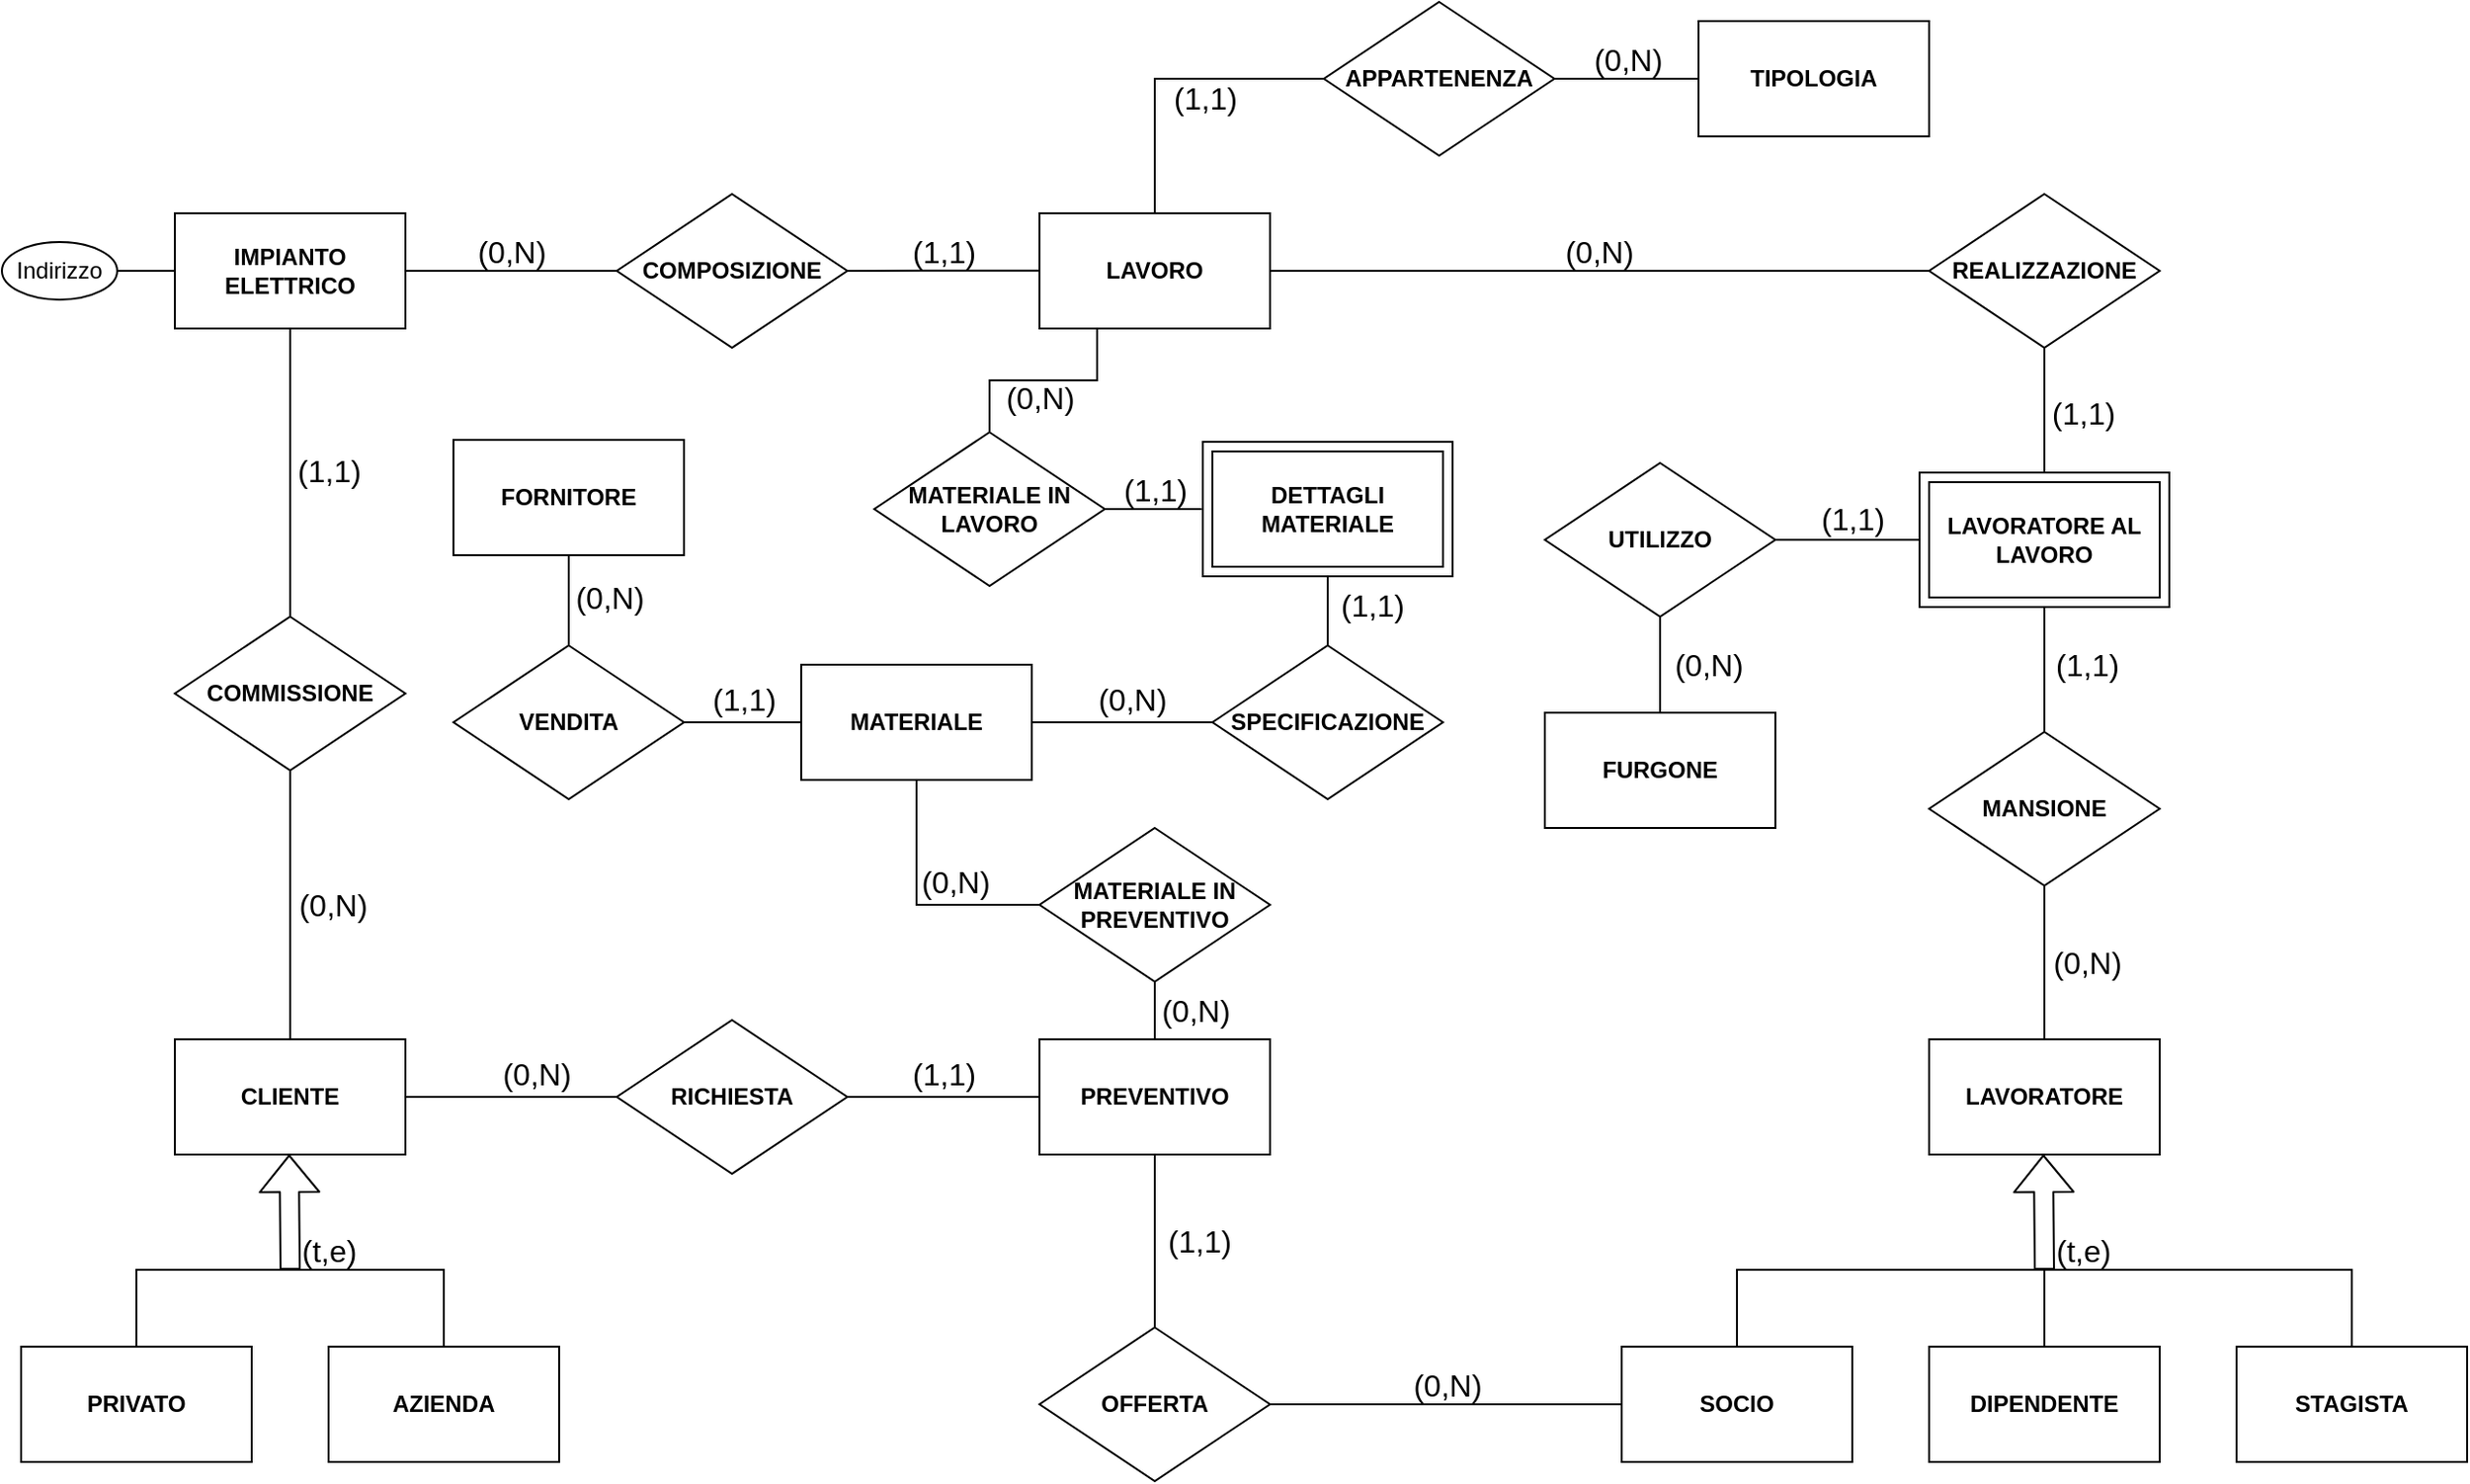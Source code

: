 <mxfile version="14.7.3" type="github">
  <diagram id="R2lEEEUBdFMjLlhIrx00" name="Page-1">
    <mxGraphModel dx="1008" dy="536" grid="0" gridSize="10" guides="1" tooltips="1" connect="1" arrows="1" fold="1" page="1" pageScale="1" pageWidth="850" pageHeight="1100" math="0" shadow="0" extFonts="Permanent Marker^https://fonts.googleapis.com/css?family=Permanent+Marker">
      <root>
        <mxCell id="0" />
        <mxCell id="1" parent="0" />
        <mxCell id="mw7v7OqiFIPlVH7VP6Rh-54" style="edgeStyle=orthogonalEdgeStyle;orthogonalLoop=1;jettySize=auto;html=1;endArrow=none;endFill=0;" parent="1" source="mw7v7OqiFIPlVH7VP6Rh-3" target="mw7v7OqiFIPlVH7VP6Rh-53" edge="1">
          <mxGeometry relative="1" as="geometry" />
        </mxCell>
        <mxCell id="q3cyNkbLDBH9MtJmj8Bj-30" style="edgeStyle=orthogonalEdgeStyle;orthogonalLoop=1;jettySize=auto;html=1;endArrow=none;endFill=0;" edge="1" parent="1" source="mw7v7OqiFIPlVH7VP6Rh-3" target="mw7v7OqiFIPlVH7VP6Rh-36">
          <mxGeometry relative="1" as="geometry" />
        </mxCell>
        <mxCell id="mw7v7OqiFIPlVH7VP6Rh-3" value="&lt;b&gt;CLIENTE&lt;/b&gt;" style="whiteSpace=wrap;html=1;" parent="1" vertex="1">
          <mxGeometry x="310" y="620" width="120" height="60" as="geometry" />
        </mxCell>
        <mxCell id="q3cyNkbLDBH9MtJmj8Bj-10" value="" style="edgeStyle=orthogonalEdgeStyle;orthogonalLoop=1;jettySize=auto;html=1;endArrow=none;endFill=0;" edge="1" parent="1" source="mw7v7OqiFIPlVH7VP6Rh-4" target="mw7v7OqiFIPlVH7VP6Rh-32">
          <mxGeometry relative="1" as="geometry" />
        </mxCell>
        <mxCell id="mw7v7OqiFIPlVH7VP6Rh-4" value="&lt;b&gt;Lavoratore&lt;/b&gt;" style="whiteSpace=wrap;html=1;" parent="1" vertex="1">
          <mxGeometry x="1223" y="620" width="120" height="60" as="geometry" />
        </mxCell>
        <mxCell id="mw7v7OqiFIPlVH7VP6Rh-11" style="edgeStyle=orthogonalEdgeStyle;orthogonalLoop=1;jettySize=auto;html=1;entryX=0.5;entryY=0;entryDx=0;entryDy=0;endArrow=none;endFill=0;exitX=0.5;exitY=0;exitDx=0;exitDy=0;rounded=0;" parent="1" source="mw7v7OqiFIPlVH7VP6Rh-5" target="mw7v7OqiFIPlVH7VP6Rh-6" edge="1">
          <mxGeometry relative="1" as="geometry">
            <Array as="points">
              <mxPoint x="290" y="740" />
              <mxPoint x="450" y="740" />
            </Array>
          </mxGeometry>
        </mxCell>
        <mxCell id="mw7v7OqiFIPlVH7VP6Rh-5" value="&lt;b&gt;Privato&lt;/b&gt;" style="whiteSpace=wrap;html=1;" parent="1" vertex="1">
          <mxGeometry x="230" y="780" width="120" height="60" as="geometry" />
        </mxCell>
        <mxCell id="mw7v7OqiFIPlVH7VP6Rh-6" value="&lt;b&gt;Azienda&lt;/b&gt;" style="whiteSpace=wrap;html=1;" parent="1" vertex="1">
          <mxGeometry x="390" y="780" width="120" height="60" as="geometry" />
        </mxCell>
        <mxCell id="mw7v7OqiFIPlVH7VP6Rh-14" style="edgeStyle=orthogonalEdgeStyle;orthogonalLoop=1;jettySize=auto;html=1;exitX=0.5;exitY=0;exitDx=0;exitDy=0;entryX=0.5;entryY=0;entryDx=0;entryDy=0;endArrow=none;endFill=0;rounded=0;" parent="1" source="mw7v7OqiFIPlVH7VP6Rh-7" target="mw7v7OqiFIPlVH7VP6Rh-10" edge="1">
          <mxGeometry relative="1" as="geometry">
            <Array as="points">
              <mxPoint x="1283" y="740" />
              <mxPoint x="1443" y="740" />
            </Array>
          </mxGeometry>
        </mxCell>
        <mxCell id="mw7v7OqiFIPlVH7VP6Rh-7" value="&lt;b&gt;Dipendente&lt;/b&gt;" style="whiteSpace=wrap;html=1;" parent="1" vertex="1">
          <mxGeometry x="1223" y="780" width="120" height="60" as="geometry" />
        </mxCell>
        <mxCell id="mw7v7OqiFIPlVH7VP6Rh-13" style="edgeStyle=orthogonalEdgeStyle;orthogonalLoop=1;jettySize=auto;html=1;entryX=0.5;entryY=0;entryDx=0;entryDy=0;endArrow=none;endFill=0;exitX=0.5;exitY=0;exitDx=0;exitDy=0;rounded=0;" parent="1" source="mw7v7OqiFIPlVH7VP6Rh-9" target="mw7v7OqiFIPlVH7VP6Rh-7" edge="1">
          <mxGeometry relative="1" as="geometry">
            <Array as="points">
              <mxPoint x="1143" y="740" />
              <mxPoint x="1303" y="740" />
            </Array>
          </mxGeometry>
        </mxCell>
        <mxCell id="mw7v7OqiFIPlVH7VP6Rh-9" value="&lt;b&gt;Socio&lt;/b&gt;" style="whiteSpace=wrap;html=1;" parent="1" vertex="1">
          <mxGeometry x="1063" y="780" width="120" height="60" as="geometry" />
        </mxCell>
        <mxCell id="mw7v7OqiFIPlVH7VP6Rh-10" value="&lt;b&gt;STAGISTA&lt;/b&gt;" style="whiteSpace=wrap;html=1;" parent="1" vertex="1">
          <mxGeometry x="1383" y="780" width="120" height="60" as="geometry" />
        </mxCell>
        <mxCell id="mw7v7OqiFIPlVH7VP6Rh-12" value="" style="shape=flexArrow;endArrow=classic;html=1;entryX=0.5;entryY=1;entryDx=0;entryDy=0;" parent="1" edge="1">
          <mxGeometry width="50" height="50" relative="1" as="geometry">
            <mxPoint x="370" y="740" as="sourcePoint" />
            <mxPoint x="369.5" y="680" as="targetPoint" />
          </mxGeometry>
        </mxCell>
        <mxCell id="mw7v7OqiFIPlVH7VP6Rh-15" value="" style="shape=flexArrow;endArrow=classic;html=1;entryX=0.5;entryY=1;entryDx=0;entryDy=0;" parent="1" edge="1">
          <mxGeometry width="50" height="50" relative="1" as="geometry">
            <mxPoint x="1283" y="740" as="sourcePoint" />
            <mxPoint x="1282.5" y="680" as="targetPoint" />
          </mxGeometry>
        </mxCell>
        <mxCell id="q3cyNkbLDBH9MtJmj8Bj-5" value="" style="edgeStyle=orthogonalEdgeStyle;orthogonalLoop=1;jettySize=auto;html=1;endArrow=none;endFill=0;exitX=0.5;exitY=0;exitDx=0;exitDy=0;" edge="1" parent="1" source="q3cyNkbLDBH9MtJmj8Bj-116" target="q3cyNkbLDBH9MtJmj8Bj-2">
          <mxGeometry relative="1" as="geometry">
            <mxPoint x="1283" y="330" as="sourcePoint" />
          </mxGeometry>
        </mxCell>
        <mxCell id="q3cyNkbLDBH9MtJmj8Bj-15" value="" style="edgeStyle=orthogonalEdgeStyle;orthogonalLoop=1;jettySize=auto;html=1;endArrow=none;endFill=0;" edge="1" parent="1" source="mw7v7OqiFIPlVH7VP6Rh-27" target="q3cyNkbLDBH9MtJmj8Bj-4">
          <mxGeometry relative="1" as="geometry" />
        </mxCell>
        <mxCell id="mw7v7OqiFIPlVH7VP6Rh-27" value="&lt;b&gt;Impianto Elettrico&lt;/b&gt;" style="whiteSpace=wrap;html=1;" parent="1" vertex="1">
          <mxGeometry x="310" y="190" width="120" height="60" as="geometry" />
        </mxCell>
        <mxCell id="q3cyNkbLDBH9MtJmj8Bj-11" value="" style="edgeStyle=orthogonalEdgeStyle;orthogonalLoop=1;jettySize=auto;html=1;endArrow=none;endFill=0;entryX=0.5;entryY=1;entryDx=0;entryDy=0;" edge="1" parent="1" source="mw7v7OqiFIPlVH7VP6Rh-32" target="q3cyNkbLDBH9MtJmj8Bj-116">
          <mxGeometry relative="1" as="geometry">
            <mxPoint x="1283" y="390" as="targetPoint" />
          </mxGeometry>
        </mxCell>
        <mxCell id="mw7v7OqiFIPlVH7VP6Rh-32" value="&lt;b&gt;MANSIONE&lt;/b&gt;" style="rhombus;whiteSpace=wrap;html=1;" parent="1" vertex="1">
          <mxGeometry x="1223" y="460" width="120" height="80" as="geometry" />
        </mxCell>
        <mxCell id="mw7v7OqiFIPlVH7VP6Rh-37" style="edgeStyle=orthogonalEdgeStyle;orthogonalLoop=1;jettySize=auto;html=1;endArrow=none;endFill=0;" parent="1" source="mw7v7OqiFIPlVH7VP6Rh-36" target="mw7v7OqiFIPlVH7VP6Rh-27" edge="1">
          <mxGeometry relative="1" as="geometry" />
        </mxCell>
        <mxCell id="mw7v7OqiFIPlVH7VP6Rh-36" value="&lt;b&gt;COMMISSIONE&lt;/b&gt;" style="rhombus;whiteSpace=wrap;html=1;" parent="1" vertex="1">
          <mxGeometry x="310" y="400" width="120" height="80" as="geometry" />
        </mxCell>
        <mxCell id="q3cyNkbLDBH9MtJmj8Bj-61" value="" style="edgeStyle=orthogonalEdgeStyle;orthogonalLoop=1;jettySize=auto;html=1;endArrow=none;endFill=0;entryX=0;entryY=0.5;entryDx=0;entryDy=0;" edge="1" parent="1" source="mw7v7OqiFIPlVH7VP6Rh-40" target="q3cyNkbLDBH9MtJmj8Bj-116">
          <mxGeometry relative="1" as="geometry">
            <mxPoint x="1223" y="360" as="targetPoint" />
          </mxGeometry>
        </mxCell>
        <mxCell id="q3cyNkbLDBH9MtJmj8Bj-62" value="" style="edgeStyle=orthogonalEdgeStyle;orthogonalLoop=1;jettySize=auto;html=1;endArrow=none;endFill=0;" edge="1" parent="1" source="mw7v7OqiFIPlVH7VP6Rh-40" target="q3cyNkbLDBH9MtJmj8Bj-48">
          <mxGeometry relative="1" as="geometry" />
        </mxCell>
        <mxCell id="mw7v7OqiFIPlVH7VP6Rh-40" value="&lt;b&gt;UTILIZZO&lt;/b&gt;" style="rhombus;whiteSpace=wrap;html=1;" parent="1" vertex="1">
          <mxGeometry x="1023" y="320" width="120" height="80" as="geometry" />
        </mxCell>
        <mxCell id="mw7v7OqiFIPlVH7VP6Rh-55" style="edgeStyle=orthogonalEdgeStyle;orthogonalLoop=1;jettySize=auto;html=1;endArrow=none;endFill=0;" parent="1" source="mw7v7OqiFIPlVH7VP6Rh-43" target="mw7v7OqiFIPlVH7VP6Rh-53" edge="1">
          <mxGeometry relative="1" as="geometry" />
        </mxCell>
        <mxCell id="mw7v7OqiFIPlVH7VP6Rh-57" style="edgeStyle=orthogonalEdgeStyle;orthogonalLoop=1;jettySize=auto;html=1;endArrow=none;endFill=0;" parent="1" source="q3cyNkbLDBH9MtJmj8Bj-49" target="mw7v7OqiFIPlVH7VP6Rh-56" edge="1">
          <mxGeometry relative="1" as="geometry">
            <mxPoint x="923" y="650" as="sourcePoint" />
          </mxGeometry>
        </mxCell>
        <mxCell id="q3cyNkbLDBH9MtJmj8Bj-27" value="" style="edgeStyle=orthogonalEdgeStyle;orthogonalLoop=1;jettySize=auto;html=1;endArrow=none;endFill=0;" edge="1" parent="1" source="mw7v7OqiFIPlVH7VP6Rh-43" target="mw7v7OqiFIPlVH7VP6Rh-51">
          <mxGeometry relative="1" as="geometry" />
        </mxCell>
        <mxCell id="mw7v7OqiFIPlVH7VP6Rh-43" value="&lt;b&gt;Preventivo&lt;/b&gt;" style="whiteSpace=wrap;html=1;" parent="1" vertex="1">
          <mxGeometry x="760" y="620" width="120" height="60" as="geometry" />
        </mxCell>
        <mxCell id="q3cyNkbLDBH9MtJmj8Bj-19" value="" style="edgeStyle=orthogonalEdgeStyle;orthogonalLoop=1;jettySize=auto;html=1;endArrow=none;endFill=0;" edge="1" parent="1" source="mw7v7OqiFIPlVH7VP6Rh-44" target="q3cyNkbLDBH9MtJmj8Bj-18">
          <mxGeometry relative="1" as="geometry" />
        </mxCell>
        <mxCell id="mw7v7OqiFIPlVH7VP6Rh-44" value="&lt;b&gt;MATERIALE&lt;/b&gt;" style="whiteSpace=wrap;html=1;" parent="1" vertex="1">
          <mxGeometry x="636" y="425" width="120" height="60" as="geometry" />
        </mxCell>
        <mxCell id="mw7v7OqiFIPlVH7VP6Rh-45" value="&lt;b&gt;Tipologia&lt;/b&gt;" style="whiteSpace=wrap;html=1;" parent="1" vertex="1">
          <mxGeometry x="1103" y="90" width="120" height="60" as="geometry" />
        </mxCell>
        <mxCell id="q3cyNkbLDBH9MtJmj8Bj-82" value="" style="edgeStyle=orthogonalEdgeStyle;orthogonalLoop=1;jettySize=auto;html=1;endArrow=none;endFill=0;" edge="1" parent="1" source="mw7v7OqiFIPlVH7VP6Rh-46" target="mw7v7OqiFIPlVH7VP6Rh-44">
          <mxGeometry relative="1" as="geometry" />
        </mxCell>
        <mxCell id="q3cyNkbLDBH9MtJmj8Bj-83" value="" style="edgeStyle=orthogonalEdgeStyle;orthogonalLoop=1;jettySize=auto;html=1;endArrow=none;endFill=0;entryX=0.5;entryY=1;entryDx=0;entryDy=0;" edge="1" parent="1" source="mw7v7OqiFIPlVH7VP6Rh-46" target="q3cyNkbLDBH9MtJmj8Bj-113">
          <mxGeometry relative="1" as="geometry">
            <mxPoint x="910.0" y="374.0" as="targetPoint" />
          </mxGeometry>
        </mxCell>
        <mxCell id="mw7v7OqiFIPlVH7VP6Rh-46" value="&lt;b&gt;SPECIFICAZIONE&lt;br&gt;&lt;/b&gt;" style="rhombus;whiteSpace=wrap;html=1;" parent="1" vertex="1">
          <mxGeometry x="850" y="415" width="120" height="80" as="geometry" />
        </mxCell>
        <mxCell id="mw7v7OqiFIPlVH7VP6Rh-62" style="edgeStyle=orthogonalEdgeStyle;orthogonalLoop=1;jettySize=auto;html=1;endArrow=none;endFill=0;" parent="1" source="mw7v7OqiFIPlVH7VP6Rh-50" target="mw7v7OqiFIPlVH7VP6Rh-45" edge="1">
          <mxGeometry relative="1" as="geometry" />
        </mxCell>
        <mxCell id="q3cyNkbLDBH9MtJmj8Bj-23" style="edgeStyle=orthogonalEdgeStyle;orthogonalLoop=1;jettySize=auto;html=1;entryX=0.5;entryY=0;entryDx=0;entryDy=0;endArrow=none;endFill=0;rounded=0;" edge="1" parent="1" source="mw7v7OqiFIPlVH7VP6Rh-50" target="q3cyNkbLDBH9MtJmj8Bj-51">
          <mxGeometry relative="1" as="geometry" />
        </mxCell>
        <mxCell id="mw7v7OqiFIPlVH7VP6Rh-50" value="&lt;b&gt;APPARTENENZA&lt;br&gt;&lt;/b&gt;" style="rhombus;whiteSpace=wrap;html=1;" parent="1" vertex="1">
          <mxGeometry x="908" y="80" width="120" height="80" as="geometry" />
        </mxCell>
        <mxCell id="q3cyNkbLDBH9MtJmj8Bj-29" value="" style="edgeStyle=orthogonalEdgeStyle;orthogonalLoop=1;jettySize=auto;html=1;endArrow=none;endFill=0;rounded=0;" edge="1" parent="1" source="mw7v7OqiFIPlVH7VP6Rh-51" target="mw7v7OqiFIPlVH7VP6Rh-44">
          <mxGeometry relative="1" as="geometry" />
        </mxCell>
        <mxCell id="mw7v7OqiFIPlVH7VP6Rh-51" value="&lt;b&gt;MATERIALE IN&lt;br&gt;PREVENTIVO&lt;br&gt;&lt;/b&gt;" style="rhombus;whiteSpace=wrap;html=1;" parent="1" vertex="1">
          <mxGeometry x="760" y="510" width="120" height="80" as="geometry" />
        </mxCell>
        <mxCell id="mw7v7OqiFIPlVH7VP6Rh-53" value="&lt;b&gt;RICHIESTA&lt;/b&gt;" style="rhombus;whiteSpace=wrap;html=1;" parent="1" vertex="1">
          <mxGeometry x="540" y="610" width="120" height="80" as="geometry" />
        </mxCell>
        <mxCell id="mw7v7OqiFIPlVH7VP6Rh-56" value="&lt;b&gt;OFFERTA&lt;/b&gt;" style="rhombus;whiteSpace=wrap;html=1;" parent="1" vertex="1">
          <mxGeometry x="760" y="770" width="120" height="80" as="geometry" />
        </mxCell>
        <mxCell id="q3cyNkbLDBH9MtJmj8Bj-6" value="" style="edgeStyle=orthogonalEdgeStyle;orthogonalLoop=1;jettySize=auto;html=1;endArrow=none;endFill=0;" edge="1" parent="1" source="q3cyNkbLDBH9MtJmj8Bj-2" target="q3cyNkbLDBH9MtJmj8Bj-51">
          <mxGeometry relative="1" as="geometry">
            <mxPoint x="923" y="220" as="targetPoint" />
          </mxGeometry>
        </mxCell>
        <mxCell id="q3cyNkbLDBH9MtJmj8Bj-2" value="&lt;b&gt;REALIZZAZIONE&lt;/b&gt;" style="rhombus;whiteSpace=wrap;html=1;" vertex="1" parent="1">
          <mxGeometry x="1223" y="180" width="120" height="80" as="geometry" />
        </mxCell>
        <mxCell id="q3cyNkbLDBH9MtJmj8Bj-7" value="" style="edgeStyle=orthogonalEdgeStyle;orthogonalLoop=1;jettySize=auto;html=1;endArrow=none;endFill=0;exitX=0.011;exitY=0.498;exitDx=0;exitDy=0;exitPerimeter=0;" edge="1" parent="1" source="q3cyNkbLDBH9MtJmj8Bj-51" target="q3cyNkbLDBH9MtJmj8Bj-4">
          <mxGeometry relative="1" as="geometry" />
        </mxCell>
        <mxCell id="q3cyNkbLDBH9MtJmj8Bj-3" value="&lt;b&gt;Lavoro&lt;/b&gt;" style="whiteSpace=wrap;html=1;" vertex="1" parent="1">
          <mxGeometry x="760" y="190" width="120" height="60" as="geometry" />
        </mxCell>
        <mxCell id="q3cyNkbLDBH9MtJmj8Bj-4" value="&lt;b&gt;COMPOSIZIONE&lt;/b&gt;" style="rhombus;whiteSpace=wrap;html=1;" vertex="1" parent="1">
          <mxGeometry x="540" y="180" width="120" height="80" as="geometry" />
        </mxCell>
        <mxCell id="q3cyNkbLDBH9MtJmj8Bj-21" value="" style="edgeStyle=orthogonalEdgeStyle;orthogonalLoop=1;jettySize=auto;html=1;endArrow=none;endFill=0;" edge="1" parent="1" source="q3cyNkbLDBH9MtJmj8Bj-18" target="q3cyNkbLDBH9MtJmj8Bj-20">
          <mxGeometry relative="1" as="geometry" />
        </mxCell>
        <mxCell id="q3cyNkbLDBH9MtJmj8Bj-18" value="&lt;b&gt;VENDITA&lt;/b&gt;" style="rhombus;whiteSpace=wrap;html=1;" vertex="1" parent="1">
          <mxGeometry x="455" y="415" width="120" height="80" as="geometry" />
        </mxCell>
        <mxCell id="q3cyNkbLDBH9MtJmj8Bj-20" value="&lt;b&gt;FORNITORE&lt;/b&gt;" style="whiteSpace=wrap;html=1;" vertex="1" parent="1">
          <mxGeometry x="455" y="308" width="120" height="60" as="geometry" />
        </mxCell>
        <mxCell id="q3cyNkbLDBH9MtJmj8Bj-33" value="&lt;b&gt;Privato&lt;/b&gt;" style="whiteSpace=wrap;html=1;" vertex="1" parent="1">
          <mxGeometry x="230" y="780" width="120" height="60" as="geometry" />
        </mxCell>
        <mxCell id="q3cyNkbLDBH9MtJmj8Bj-34" value="&lt;b&gt;Azienda&lt;/b&gt;" style="whiteSpace=wrap;html=1;" vertex="1" parent="1">
          <mxGeometry x="390" y="780" width="120" height="60" as="geometry" />
        </mxCell>
        <mxCell id="q3cyNkbLDBH9MtJmj8Bj-35" value="&lt;b&gt;Privato&lt;/b&gt;" style="whiteSpace=wrap;html=1;" vertex="1" parent="1">
          <mxGeometry x="230" y="780" width="120" height="60" as="geometry" />
        </mxCell>
        <mxCell id="q3cyNkbLDBH9MtJmj8Bj-36" value="&lt;b&gt;Azienda&lt;/b&gt;" style="whiteSpace=wrap;html=1;" vertex="1" parent="1">
          <mxGeometry x="390" y="780" width="120" height="60" as="geometry" />
        </mxCell>
        <mxCell id="q3cyNkbLDBH9MtJmj8Bj-38" value="&lt;b&gt;Impianto Elettrico&lt;/b&gt;" style="whiteSpace=wrap;html=1;" vertex="1" parent="1">
          <mxGeometry x="310" y="190" width="120" height="60" as="geometry" />
        </mxCell>
        <mxCell id="q3cyNkbLDBH9MtJmj8Bj-40" value="&lt;b&gt;Preventivo&lt;/b&gt;" style="whiteSpace=wrap;html=1;" vertex="1" parent="1">
          <mxGeometry x="760" y="620" width="120" height="60" as="geometry" />
        </mxCell>
        <mxCell id="q3cyNkbLDBH9MtJmj8Bj-42" value="&lt;b&gt;Lavoro&lt;/b&gt;" style="whiteSpace=wrap;html=1;" vertex="1" parent="1">
          <mxGeometry x="760" y="190" width="120" height="60" as="geometry" />
        </mxCell>
        <mxCell id="q3cyNkbLDBH9MtJmj8Bj-43" value="&lt;b&gt;Tipologia&lt;/b&gt;" style="whiteSpace=wrap;html=1;" vertex="1" parent="1">
          <mxGeometry x="1103" y="90" width="120" height="60" as="geometry" />
        </mxCell>
        <mxCell id="q3cyNkbLDBH9MtJmj8Bj-44" value="&lt;b&gt;PRIVATO&lt;/b&gt;" style="whiteSpace=wrap;html=1;" vertex="1" parent="1">
          <mxGeometry x="230" y="780" width="120" height="60" as="geometry" />
        </mxCell>
        <mxCell id="q3cyNkbLDBH9MtJmj8Bj-45" value="&lt;b&gt;AZIENDA&lt;/b&gt;" style="whiteSpace=wrap;html=1;" vertex="1" parent="1">
          <mxGeometry x="390" y="780" width="120" height="60" as="geometry" />
        </mxCell>
        <mxCell id="q3cyNkbLDBH9MtJmj8Bj-47" value="&lt;b&gt;IMPIANTO ELETTRICO&lt;/b&gt;" style="whiteSpace=wrap;html=1;" vertex="1" parent="1">
          <mxGeometry x="310" y="190" width="120" height="60" as="geometry" />
        </mxCell>
        <mxCell id="q3cyNkbLDBH9MtJmj8Bj-48" value="&lt;b&gt;FURGONE&lt;/b&gt;" style="whiteSpace=wrap;html=1;" vertex="1" parent="1">
          <mxGeometry x="1023" y="450" width="120" height="60" as="geometry" />
        </mxCell>
        <mxCell id="q3cyNkbLDBH9MtJmj8Bj-49" value="&lt;b&gt;PREVENTIVO&lt;/b&gt;" style="whiteSpace=wrap;html=1;" vertex="1" parent="1">
          <mxGeometry x="760" y="620" width="120" height="60" as="geometry" />
        </mxCell>
        <mxCell id="q3cyNkbLDBH9MtJmj8Bj-51" value="&lt;b&gt;LAVORO&lt;/b&gt;" style="whiteSpace=wrap;html=1;" vertex="1" parent="1">
          <mxGeometry x="760" y="190" width="120" height="60" as="geometry" />
        </mxCell>
        <mxCell id="q3cyNkbLDBH9MtJmj8Bj-52" value="&lt;b&gt;TIPOLOGIA&lt;/b&gt;" style="whiteSpace=wrap;html=1;" vertex="1" parent="1">
          <mxGeometry x="1103" y="90" width="120" height="60" as="geometry" />
        </mxCell>
        <mxCell id="q3cyNkbLDBH9MtJmj8Bj-54" value="&lt;b&gt;LAVORATORE&lt;/b&gt;" style="whiteSpace=wrap;html=1;" vertex="1" parent="1">
          <mxGeometry x="1223" y="620" width="120" height="60" as="geometry" />
        </mxCell>
        <mxCell id="q3cyNkbLDBH9MtJmj8Bj-112" style="edgeStyle=orthogonalEdgeStyle;rounded=0;orthogonalLoop=1;jettySize=auto;html=1;endArrow=none;endFill=0;" edge="1" parent="1" source="q3cyNkbLDBH9MtJmj8Bj-55" target="mw7v7OqiFIPlVH7VP6Rh-56">
          <mxGeometry relative="1" as="geometry" />
        </mxCell>
        <mxCell id="q3cyNkbLDBH9MtJmj8Bj-55" value="&lt;b&gt;SOCIO&lt;/b&gt;" style="whiteSpace=wrap;html=1;" vertex="1" parent="1">
          <mxGeometry x="1063" y="780" width="120" height="60" as="geometry" />
        </mxCell>
        <mxCell id="q3cyNkbLDBH9MtJmj8Bj-56" value="&lt;b&gt;DIPENDENTE&lt;/b&gt;" style="whiteSpace=wrap;html=1;" vertex="1" parent="1">
          <mxGeometry x="1223" y="780" width="120" height="60" as="geometry" />
        </mxCell>
        <mxCell id="q3cyNkbLDBH9MtJmj8Bj-59" value="&lt;font style=&quot;font-size: 16px&quot;&gt;(t,e)&lt;/font&gt;" style="text;html=1;align=center;verticalAlign=middle;resizable=0;points=[];autosize=1;strokeColor=none;" vertex="1" parent="1">
          <mxGeometry x="370" y="720" width="40" height="20" as="geometry" />
        </mxCell>
        <mxCell id="q3cyNkbLDBH9MtJmj8Bj-60" value="&lt;font style=&quot;font-size: 16px&quot;&gt;(t,e)&lt;/font&gt;" style="text;html=1;align=center;verticalAlign=middle;resizable=0;points=[];autosize=1;strokeColor=none;" vertex="1" parent="1">
          <mxGeometry x="1283" y="720" width="40" height="20" as="geometry" />
        </mxCell>
        <mxCell id="q3cyNkbLDBH9MtJmj8Bj-63" value="&lt;font style=&quot;font-size: 16px&quot;&gt;(0,N)&lt;/font&gt;" style="text;html=1;align=center;verticalAlign=middle;resizable=0;points=[];autosize=1;strokeColor=none;" vertex="1" parent="1">
          <mxGeometry x="367" y="540" width="50" height="20" as="geometry" />
        </mxCell>
        <mxCell id="q3cyNkbLDBH9MtJmj8Bj-64" value="&lt;font style=&quot;font-size: 16px&quot;&gt;(1,1)&lt;/font&gt;" style="text;html=1;align=center;verticalAlign=middle;resizable=0;points=[];autosize=1;strokeColor=none;" vertex="1" parent="1">
          <mxGeometry x="365" y="314" width="50" height="20" as="geometry" />
        </mxCell>
        <mxCell id="q3cyNkbLDBH9MtJmj8Bj-68" style="edgeStyle=orthogonalEdgeStyle;orthogonalLoop=1;jettySize=auto;html=1;entryX=0;entryY=0.5;entryDx=0;entryDy=0;endArrow=none;endFill=0;" edge="1" parent="1" source="q3cyNkbLDBH9MtJmj8Bj-66" target="q3cyNkbLDBH9MtJmj8Bj-47">
          <mxGeometry relative="1" as="geometry" />
        </mxCell>
        <mxCell id="q3cyNkbLDBH9MtJmj8Bj-66" value="Indirizzo" style="ellipse;whiteSpace=wrap;html=1;" vertex="1" parent="1">
          <mxGeometry x="220" y="205" width="60" height="30" as="geometry" />
        </mxCell>
        <mxCell id="q3cyNkbLDBH9MtJmj8Bj-69" value="&lt;font style=&quot;font-size: 16px&quot;&gt;(1,1)&lt;/font&gt;" style="text;html=1;align=center;verticalAlign=middle;resizable=0;points=[];autosize=1;strokeColor=none;" vertex="1" parent="1">
          <mxGeometry x="685" y="200" width="50" height="20" as="geometry" />
        </mxCell>
        <mxCell id="q3cyNkbLDBH9MtJmj8Bj-70" value="&lt;font style=&quot;font-size: 16px&quot;&gt;(1,1)&lt;/font&gt;" style="text;html=1;align=center;verticalAlign=middle;resizable=0;points=[];autosize=1;strokeColor=none;" vertex="1" parent="1">
          <mxGeometry x="1278" y="284" width="50" height="20" as="geometry" />
        </mxCell>
        <mxCell id="q3cyNkbLDBH9MtJmj8Bj-71" value="&lt;font style=&quot;font-size: 16px&quot;&gt;(1,1)&lt;/font&gt;" style="text;html=1;align=center;verticalAlign=middle;resizable=0;points=[];autosize=1;strokeColor=none;" vertex="1" parent="1">
          <mxGeometry x="818" y="715" width="50" height="20" as="geometry" />
        </mxCell>
        <mxCell id="q3cyNkbLDBH9MtJmj8Bj-72" value="&lt;font style=&quot;font-size: 16px&quot;&gt;(1,1)&lt;/font&gt;" style="text;html=1;align=center;verticalAlign=middle;resizable=0;points=[];autosize=1;strokeColor=none;" vertex="1" parent="1">
          <mxGeometry x="685" y="628" width="50" height="20" as="geometry" />
        </mxCell>
        <mxCell id="q3cyNkbLDBH9MtJmj8Bj-74" value="&lt;font style=&quot;font-size: 16px&quot;&gt;(1,1)&lt;/font&gt;" style="text;html=1;align=center;verticalAlign=middle;resizable=0;points=[];autosize=1;strokeColor=none;" vertex="1" parent="1">
          <mxGeometry x="821" y="120" width="50" height="20" as="geometry" />
        </mxCell>
        <mxCell id="q3cyNkbLDBH9MtJmj8Bj-75" value="&lt;font style=&quot;font-size: 16px&quot;&gt;(0,N)&lt;/font&gt;" style="text;html=1;align=center;verticalAlign=middle;resizable=0;points=[];autosize=1;strokeColor=none;" vertex="1" parent="1">
          <mxGeometry x="473" y="628" width="50" height="20" as="geometry" />
        </mxCell>
        <mxCell id="q3cyNkbLDBH9MtJmj8Bj-76" value="&lt;font style=&quot;font-size: 16px&quot;&gt;(1,1)&lt;/font&gt;" style="text;html=1;align=center;verticalAlign=middle;resizable=0;points=[];autosize=1;strokeColor=none;" vertex="1" parent="1">
          <mxGeometry x="1158" y="339" width="50" height="20" as="geometry" />
        </mxCell>
        <mxCell id="q3cyNkbLDBH9MtJmj8Bj-80" style="edgeStyle=orthogonalEdgeStyle;orthogonalLoop=1;jettySize=auto;html=1;entryX=0.25;entryY=1;entryDx=0;entryDy=0;endArrow=none;endFill=0;rounded=0;" edge="1" parent="1" source="q3cyNkbLDBH9MtJmj8Bj-79" target="q3cyNkbLDBH9MtJmj8Bj-51">
          <mxGeometry relative="1" as="geometry" />
        </mxCell>
        <mxCell id="q3cyNkbLDBH9MtJmj8Bj-81" value="" style="edgeStyle=orthogonalEdgeStyle;orthogonalLoop=1;jettySize=auto;html=1;endArrow=none;endFill=0;entryX=-0.005;entryY=0.5;entryDx=0;entryDy=0;entryPerimeter=0;" edge="1" parent="1" source="q3cyNkbLDBH9MtJmj8Bj-79" target="q3cyNkbLDBH9MtJmj8Bj-113">
          <mxGeometry relative="1" as="geometry">
            <mxPoint x="850.0" y="344.0" as="targetPoint" />
          </mxGeometry>
        </mxCell>
        <mxCell id="q3cyNkbLDBH9MtJmj8Bj-79" value="&lt;b&gt;MATERIALE IN&lt;br&gt;LAVORO&lt;br&gt;&lt;/b&gt;" style="rhombus;whiteSpace=wrap;html=1;" vertex="1" parent="1">
          <mxGeometry x="674" y="304" width="120" height="80" as="geometry" />
        </mxCell>
        <mxCell id="q3cyNkbLDBH9MtJmj8Bj-84" value="&lt;font style=&quot;font-size: 16px&quot;&gt;(0,N)&lt;/font&gt;" style="text;html=1;align=center;verticalAlign=middle;resizable=0;points=[];autosize=1;strokeColor=none;" vertex="1" parent="1">
          <mxGeometry x="460" y="200" width="50" height="20" as="geometry" />
        </mxCell>
        <mxCell id="q3cyNkbLDBH9MtJmj8Bj-85" value="&lt;font style=&quot;font-size: 16px&quot;&gt;(0,N)&lt;/font&gt;" style="text;html=1;align=center;verticalAlign=middle;resizable=0;points=[];autosize=1;strokeColor=none;" vertex="1" parent="1">
          <mxGeometry x="1041" y="100" width="50" height="20" as="geometry" />
        </mxCell>
        <mxCell id="q3cyNkbLDBH9MtJmj8Bj-86" value="&lt;font style=&quot;font-size: 16px&quot;&gt;(0,N)&lt;/font&gt;" style="text;html=1;align=center;verticalAlign=middle;resizable=0;points=[];autosize=1;strokeColor=none;" vertex="1" parent="1">
          <mxGeometry x="947" y="790" width="50" height="20" as="geometry" />
        </mxCell>
        <mxCell id="q3cyNkbLDBH9MtJmj8Bj-87" value="&lt;font style=&quot;font-size: 16px&quot;&gt;(0,N)&lt;/font&gt;" style="text;html=1;align=center;verticalAlign=middle;resizable=0;points=[];autosize=1;strokeColor=none;" vertex="1" parent="1">
          <mxGeometry x="1280" y="570" width="50" height="20" as="geometry" />
        </mxCell>
        <mxCell id="q3cyNkbLDBH9MtJmj8Bj-89" value="&lt;font style=&quot;font-size: 16px&quot;&gt;(1,1)&lt;/font&gt;" style="text;html=1;align=center;verticalAlign=middle;resizable=0;points=[];autosize=1;strokeColor=none;" vertex="1" parent="1">
          <mxGeometry x="1280" y="415" width="50" height="20" as="geometry" />
        </mxCell>
        <mxCell id="q3cyNkbLDBH9MtJmj8Bj-90" value="&lt;font style=&quot;font-size: 16px&quot;&gt;(1,1)&lt;/font&gt;" style="text;html=1;align=center;verticalAlign=middle;resizable=0;points=[];autosize=1;strokeColor=none;" vertex="1" parent="1">
          <mxGeometry x="581" y="433" width="50" height="20" as="geometry" />
        </mxCell>
        <mxCell id="q3cyNkbLDBH9MtJmj8Bj-92" value="&lt;font style=&quot;font-size: 16px&quot;&gt;(0,N)&lt;/font&gt;" style="text;html=1;align=center;verticalAlign=middle;resizable=0;points=[];autosize=1;strokeColor=none;" vertex="1" parent="1">
          <mxGeometry x="1083" y="415" width="50" height="20" as="geometry" />
        </mxCell>
        <mxCell id="q3cyNkbLDBH9MtJmj8Bj-93" value="&lt;font style=&quot;font-size: 16px&quot;&gt;(1,1)&lt;/font&gt;" style="text;html=1;align=center;verticalAlign=middle;resizable=0;points=[];autosize=1;strokeColor=none;" vertex="1" parent="1">
          <mxGeometry x="795" y="324" width="50" height="20" as="geometry" />
        </mxCell>
        <mxCell id="q3cyNkbLDBH9MtJmj8Bj-94" value="&lt;font style=&quot;font-size: 16px&quot;&gt;(1,1)&lt;/font&gt;" style="text;html=1;align=center;verticalAlign=middle;resizable=0;points=[];autosize=1;strokeColor=none;" vertex="1" parent="1">
          <mxGeometry x="908" y="384" width="50" height="20" as="geometry" />
        </mxCell>
        <mxCell id="q3cyNkbLDBH9MtJmj8Bj-96" value="&lt;font style=&quot;font-size: 16px&quot;&gt;(0,N)&lt;/font&gt;" style="text;html=1;align=center;verticalAlign=middle;resizable=0;points=[];autosize=1;strokeColor=none;" vertex="1" parent="1">
          <mxGeometry x="818" y="595" width="46" height="20" as="geometry" />
        </mxCell>
        <mxCell id="q3cyNkbLDBH9MtJmj8Bj-97" value="&lt;font style=&quot;font-size: 16px&quot;&gt;(0,N)&lt;/font&gt;" style="text;html=1;align=center;verticalAlign=middle;resizable=0;points=[];autosize=1;strokeColor=none;" vertex="1" parent="1">
          <mxGeometry x="693" y="528" width="46" height="20" as="geometry" />
        </mxCell>
        <mxCell id="q3cyNkbLDBH9MtJmj8Bj-101" value="&lt;font style=&quot;font-size: 16px&quot;&gt;(0,N)&lt;/font&gt;" style="text;html=1;align=center;verticalAlign=middle;resizable=0;points=[];autosize=1;strokeColor=none;" vertex="1" parent="1">
          <mxGeometry x="785" y="433" width="46" height="20" as="geometry" />
        </mxCell>
        <mxCell id="q3cyNkbLDBH9MtJmj8Bj-102" value="&lt;font style=&quot;font-size: 16px&quot;&gt;(0,N)&lt;/font&gt;" style="text;html=1;align=center;verticalAlign=middle;resizable=0;points=[];autosize=1;strokeColor=none;" vertex="1" parent="1">
          <mxGeometry x="513" y="380" width="46" height="20" as="geometry" />
        </mxCell>
        <mxCell id="q3cyNkbLDBH9MtJmj8Bj-103" value="&lt;font style=&quot;font-size: 16px&quot;&gt;(0,N)&lt;/font&gt;" style="text;html=1;align=center;verticalAlign=middle;resizable=0;points=[];autosize=1;strokeColor=none;" vertex="1" parent="1">
          <mxGeometry x="737" y="276" width="46" height="20" as="geometry" />
        </mxCell>
        <mxCell id="q3cyNkbLDBH9MtJmj8Bj-104" value="&lt;font style=&quot;font-size: 16px&quot;&gt;(0,N)&lt;/font&gt;" style="text;html=1;align=center;verticalAlign=middle;resizable=0;points=[];autosize=1;strokeColor=none;" vertex="1" parent="1">
          <mxGeometry x="1028" y="200" width="46" height="20" as="geometry" />
        </mxCell>
        <mxCell id="q3cyNkbLDBH9MtJmj8Bj-113" value="" style="rounded=0;whiteSpace=wrap;html=1;fillColor=none;" vertex="1" parent="1">
          <mxGeometry x="845" y="309" width="130" height="70" as="geometry" />
        </mxCell>
        <mxCell id="q3cyNkbLDBH9MtJmj8Bj-115" value="&lt;b&gt;DETTAGLI MATERIALE&lt;/b&gt;" style="whiteSpace=wrap;html=1;" vertex="1" parent="1">
          <mxGeometry x="850" y="314" width="120" height="60" as="geometry" />
        </mxCell>
        <mxCell id="q3cyNkbLDBH9MtJmj8Bj-116" value="" style="rounded=0;whiteSpace=wrap;html=1;fillColor=none;" vertex="1" parent="1">
          <mxGeometry x="1218" y="325" width="130" height="70" as="geometry" />
        </mxCell>
        <mxCell id="q3cyNkbLDBH9MtJmj8Bj-117" value="&lt;b&gt;LAVORATORE AL&lt;br&gt;LAVORO&lt;br&gt;&lt;/b&gt;" style="whiteSpace=wrap;html=1;" vertex="1" parent="1">
          <mxGeometry x="1223" y="330" width="120" height="60" as="geometry" />
        </mxCell>
      </root>
    </mxGraphModel>
  </diagram>
</mxfile>
